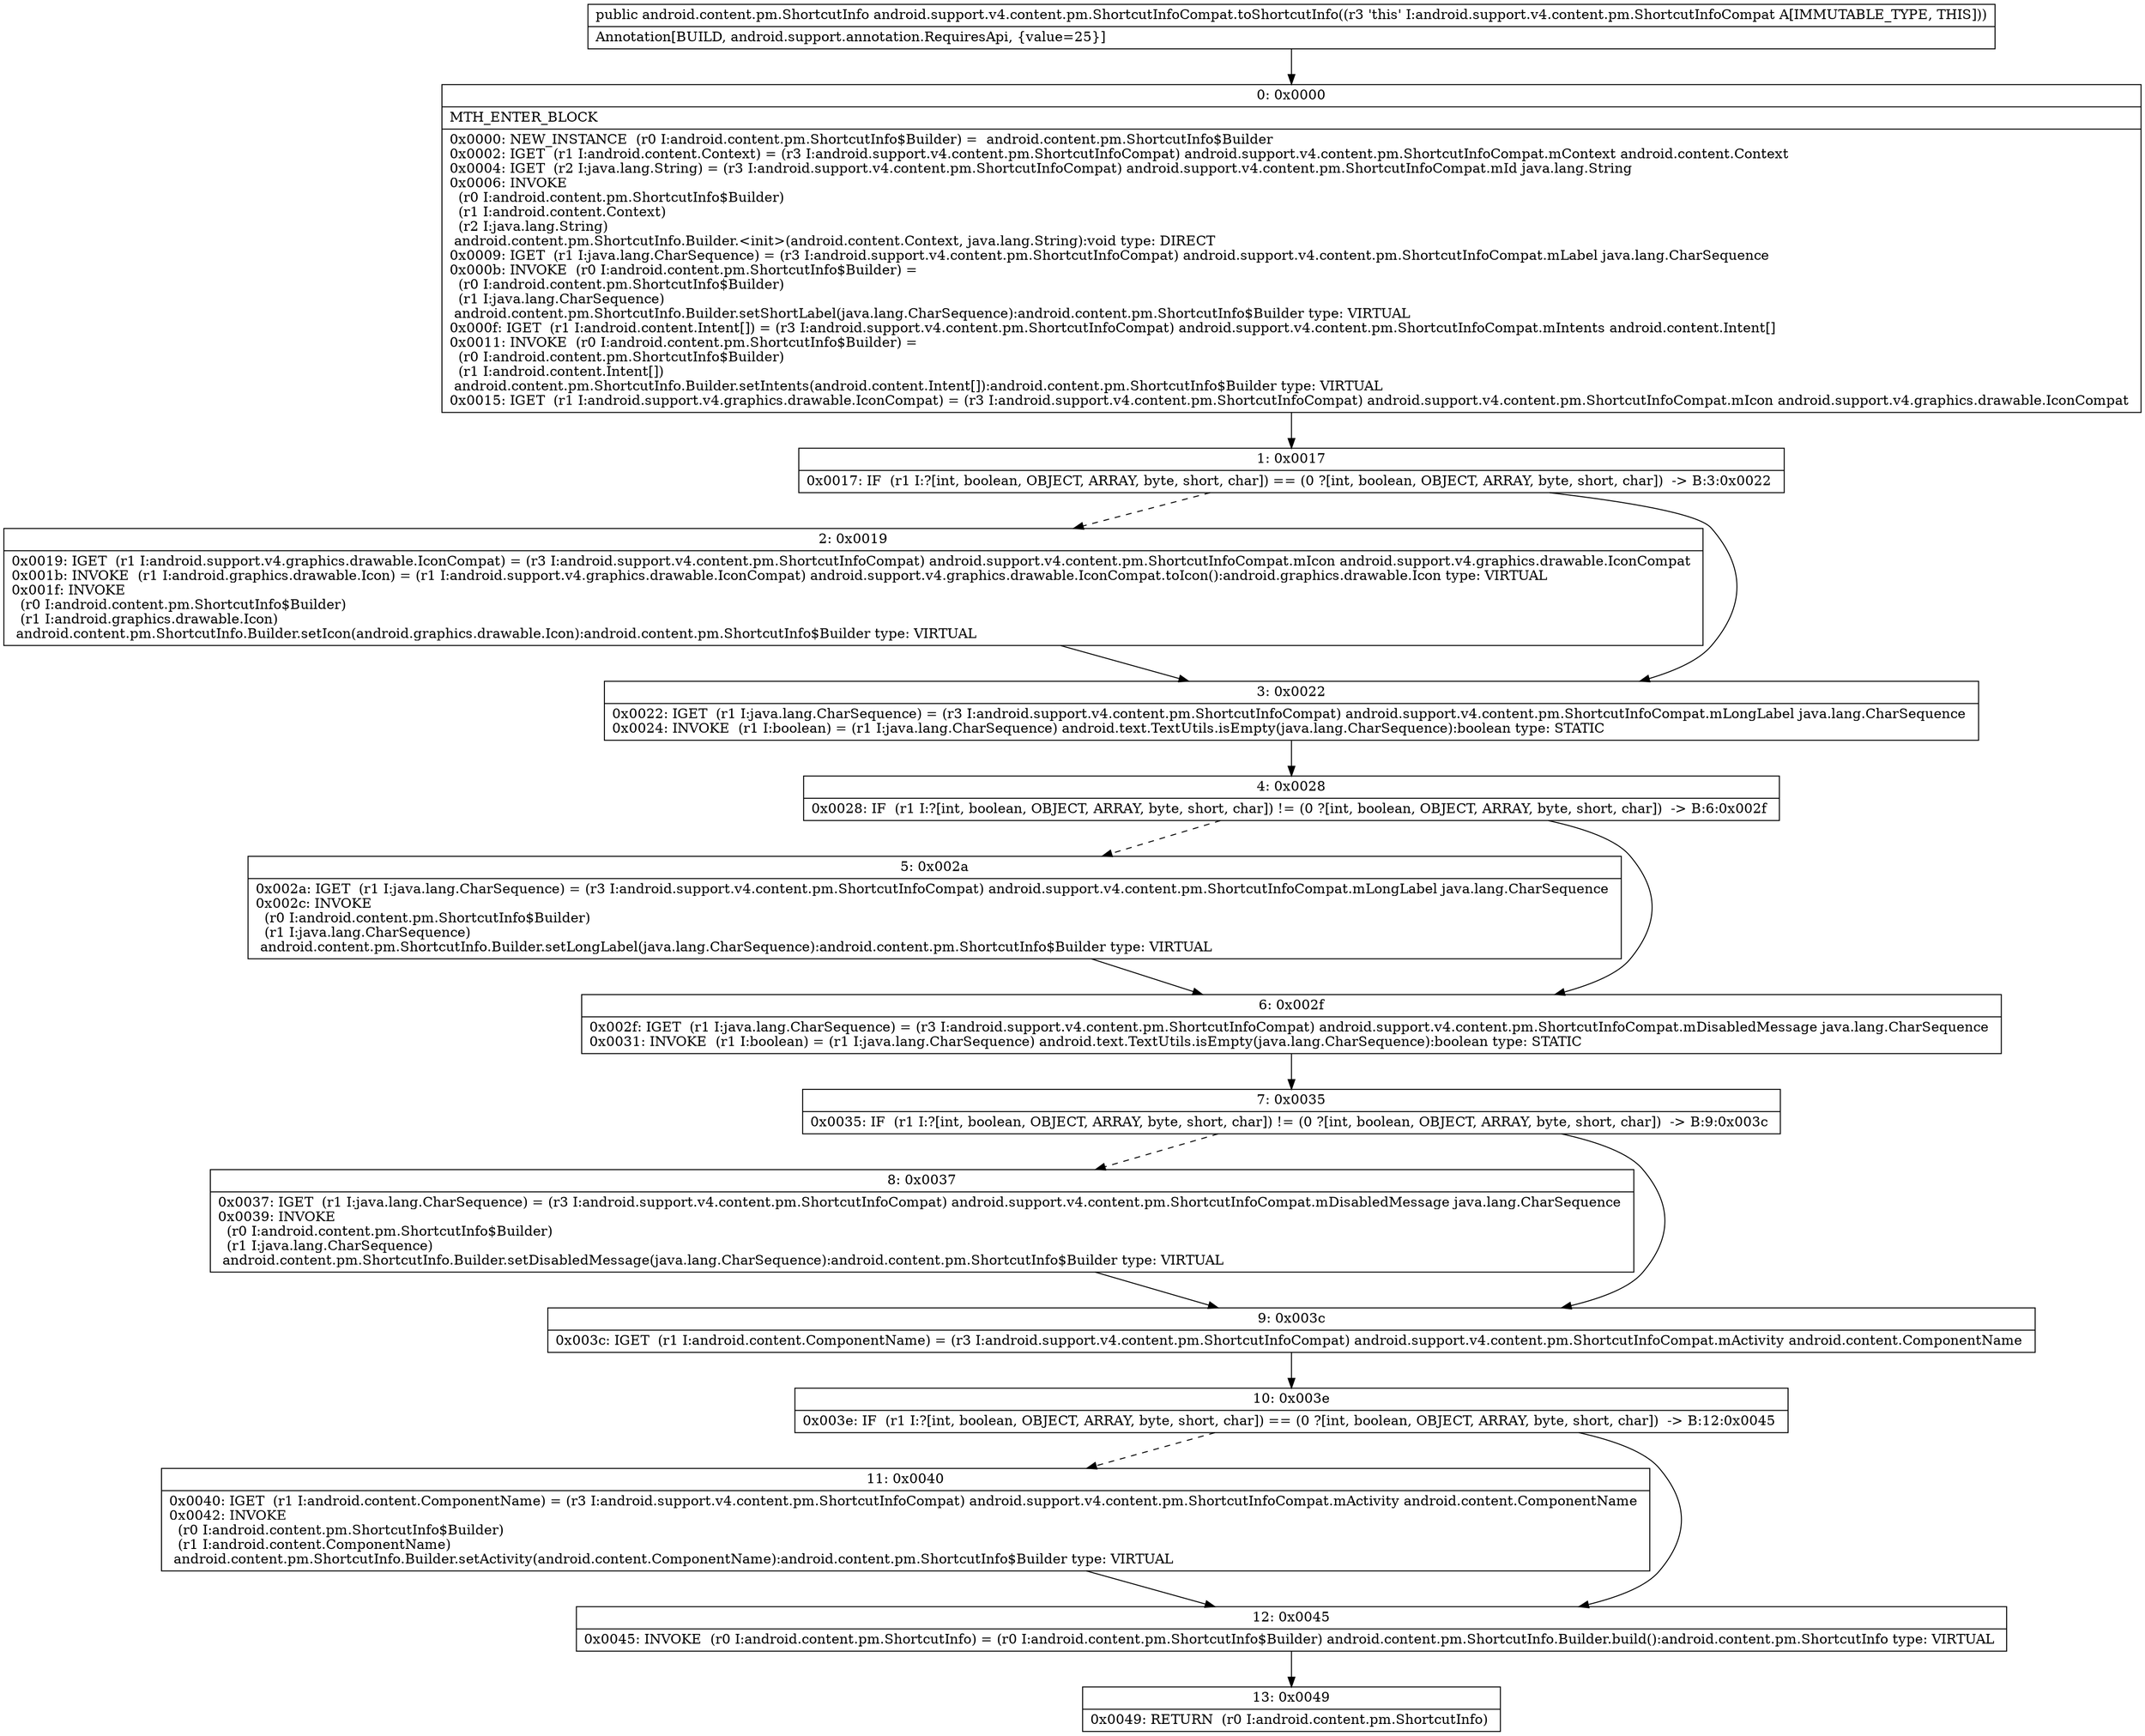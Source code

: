 digraph "CFG forandroid.support.v4.content.pm.ShortcutInfoCompat.toShortcutInfo()Landroid\/content\/pm\/ShortcutInfo;" {
Node_0 [shape=record,label="{0\:\ 0x0000|MTH_ENTER_BLOCK\l|0x0000: NEW_INSTANCE  (r0 I:android.content.pm.ShortcutInfo$Builder) =  android.content.pm.ShortcutInfo$Builder \l0x0002: IGET  (r1 I:android.content.Context) = (r3 I:android.support.v4.content.pm.ShortcutInfoCompat) android.support.v4.content.pm.ShortcutInfoCompat.mContext android.content.Context \l0x0004: IGET  (r2 I:java.lang.String) = (r3 I:android.support.v4.content.pm.ShortcutInfoCompat) android.support.v4.content.pm.ShortcutInfoCompat.mId java.lang.String \l0x0006: INVOKE  \l  (r0 I:android.content.pm.ShortcutInfo$Builder)\l  (r1 I:android.content.Context)\l  (r2 I:java.lang.String)\l android.content.pm.ShortcutInfo.Builder.\<init\>(android.content.Context, java.lang.String):void type: DIRECT \l0x0009: IGET  (r1 I:java.lang.CharSequence) = (r3 I:android.support.v4.content.pm.ShortcutInfoCompat) android.support.v4.content.pm.ShortcutInfoCompat.mLabel java.lang.CharSequence \l0x000b: INVOKE  (r0 I:android.content.pm.ShortcutInfo$Builder) = \l  (r0 I:android.content.pm.ShortcutInfo$Builder)\l  (r1 I:java.lang.CharSequence)\l android.content.pm.ShortcutInfo.Builder.setShortLabel(java.lang.CharSequence):android.content.pm.ShortcutInfo$Builder type: VIRTUAL \l0x000f: IGET  (r1 I:android.content.Intent[]) = (r3 I:android.support.v4.content.pm.ShortcutInfoCompat) android.support.v4.content.pm.ShortcutInfoCompat.mIntents android.content.Intent[] \l0x0011: INVOKE  (r0 I:android.content.pm.ShortcutInfo$Builder) = \l  (r0 I:android.content.pm.ShortcutInfo$Builder)\l  (r1 I:android.content.Intent[])\l android.content.pm.ShortcutInfo.Builder.setIntents(android.content.Intent[]):android.content.pm.ShortcutInfo$Builder type: VIRTUAL \l0x0015: IGET  (r1 I:android.support.v4.graphics.drawable.IconCompat) = (r3 I:android.support.v4.content.pm.ShortcutInfoCompat) android.support.v4.content.pm.ShortcutInfoCompat.mIcon android.support.v4.graphics.drawable.IconCompat \l}"];
Node_1 [shape=record,label="{1\:\ 0x0017|0x0017: IF  (r1 I:?[int, boolean, OBJECT, ARRAY, byte, short, char]) == (0 ?[int, boolean, OBJECT, ARRAY, byte, short, char])  \-\> B:3:0x0022 \l}"];
Node_2 [shape=record,label="{2\:\ 0x0019|0x0019: IGET  (r1 I:android.support.v4.graphics.drawable.IconCompat) = (r3 I:android.support.v4.content.pm.ShortcutInfoCompat) android.support.v4.content.pm.ShortcutInfoCompat.mIcon android.support.v4.graphics.drawable.IconCompat \l0x001b: INVOKE  (r1 I:android.graphics.drawable.Icon) = (r1 I:android.support.v4.graphics.drawable.IconCompat) android.support.v4.graphics.drawable.IconCompat.toIcon():android.graphics.drawable.Icon type: VIRTUAL \l0x001f: INVOKE  \l  (r0 I:android.content.pm.ShortcutInfo$Builder)\l  (r1 I:android.graphics.drawable.Icon)\l android.content.pm.ShortcutInfo.Builder.setIcon(android.graphics.drawable.Icon):android.content.pm.ShortcutInfo$Builder type: VIRTUAL \l}"];
Node_3 [shape=record,label="{3\:\ 0x0022|0x0022: IGET  (r1 I:java.lang.CharSequence) = (r3 I:android.support.v4.content.pm.ShortcutInfoCompat) android.support.v4.content.pm.ShortcutInfoCompat.mLongLabel java.lang.CharSequence \l0x0024: INVOKE  (r1 I:boolean) = (r1 I:java.lang.CharSequence) android.text.TextUtils.isEmpty(java.lang.CharSequence):boolean type: STATIC \l}"];
Node_4 [shape=record,label="{4\:\ 0x0028|0x0028: IF  (r1 I:?[int, boolean, OBJECT, ARRAY, byte, short, char]) != (0 ?[int, boolean, OBJECT, ARRAY, byte, short, char])  \-\> B:6:0x002f \l}"];
Node_5 [shape=record,label="{5\:\ 0x002a|0x002a: IGET  (r1 I:java.lang.CharSequence) = (r3 I:android.support.v4.content.pm.ShortcutInfoCompat) android.support.v4.content.pm.ShortcutInfoCompat.mLongLabel java.lang.CharSequence \l0x002c: INVOKE  \l  (r0 I:android.content.pm.ShortcutInfo$Builder)\l  (r1 I:java.lang.CharSequence)\l android.content.pm.ShortcutInfo.Builder.setLongLabel(java.lang.CharSequence):android.content.pm.ShortcutInfo$Builder type: VIRTUAL \l}"];
Node_6 [shape=record,label="{6\:\ 0x002f|0x002f: IGET  (r1 I:java.lang.CharSequence) = (r3 I:android.support.v4.content.pm.ShortcutInfoCompat) android.support.v4.content.pm.ShortcutInfoCompat.mDisabledMessage java.lang.CharSequence \l0x0031: INVOKE  (r1 I:boolean) = (r1 I:java.lang.CharSequence) android.text.TextUtils.isEmpty(java.lang.CharSequence):boolean type: STATIC \l}"];
Node_7 [shape=record,label="{7\:\ 0x0035|0x0035: IF  (r1 I:?[int, boolean, OBJECT, ARRAY, byte, short, char]) != (0 ?[int, boolean, OBJECT, ARRAY, byte, short, char])  \-\> B:9:0x003c \l}"];
Node_8 [shape=record,label="{8\:\ 0x0037|0x0037: IGET  (r1 I:java.lang.CharSequence) = (r3 I:android.support.v4.content.pm.ShortcutInfoCompat) android.support.v4.content.pm.ShortcutInfoCompat.mDisabledMessage java.lang.CharSequence \l0x0039: INVOKE  \l  (r0 I:android.content.pm.ShortcutInfo$Builder)\l  (r1 I:java.lang.CharSequence)\l android.content.pm.ShortcutInfo.Builder.setDisabledMessage(java.lang.CharSequence):android.content.pm.ShortcutInfo$Builder type: VIRTUAL \l}"];
Node_9 [shape=record,label="{9\:\ 0x003c|0x003c: IGET  (r1 I:android.content.ComponentName) = (r3 I:android.support.v4.content.pm.ShortcutInfoCompat) android.support.v4.content.pm.ShortcutInfoCompat.mActivity android.content.ComponentName \l}"];
Node_10 [shape=record,label="{10\:\ 0x003e|0x003e: IF  (r1 I:?[int, boolean, OBJECT, ARRAY, byte, short, char]) == (0 ?[int, boolean, OBJECT, ARRAY, byte, short, char])  \-\> B:12:0x0045 \l}"];
Node_11 [shape=record,label="{11\:\ 0x0040|0x0040: IGET  (r1 I:android.content.ComponentName) = (r3 I:android.support.v4.content.pm.ShortcutInfoCompat) android.support.v4.content.pm.ShortcutInfoCompat.mActivity android.content.ComponentName \l0x0042: INVOKE  \l  (r0 I:android.content.pm.ShortcutInfo$Builder)\l  (r1 I:android.content.ComponentName)\l android.content.pm.ShortcutInfo.Builder.setActivity(android.content.ComponentName):android.content.pm.ShortcutInfo$Builder type: VIRTUAL \l}"];
Node_12 [shape=record,label="{12\:\ 0x0045|0x0045: INVOKE  (r0 I:android.content.pm.ShortcutInfo) = (r0 I:android.content.pm.ShortcutInfo$Builder) android.content.pm.ShortcutInfo.Builder.build():android.content.pm.ShortcutInfo type: VIRTUAL \l}"];
Node_13 [shape=record,label="{13\:\ 0x0049|0x0049: RETURN  (r0 I:android.content.pm.ShortcutInfo) \l}"];
MethodNode[shape=record,label="{public android.content.pm.ShortcutInfo android.support.v4.content.pm.ShortcutInfoCompat.toShortcutInfo((r3 'this' I:android.support.v4.content.pm.ShortcutInfoCompat A[IMMUTABLE_TYPE, THIS]))  | Annotation[BUILD, android.support.annotation.RequiresApi, \{value=25\}]\l}"];
MethodNode -> Node_0;
Node_0 -> Node_1;
Node_1 -> Node_2[style=dashed];
Node_1 -> Node_3;
Node_2 -> Node_3;
Node_3 -> Node_4;
Node_4 -> Node_5[style=dashed];
Node_4 -> Node_6;
Node_5 -> Node_6;
Node_6 -> Node_7;
Node_7 -> Node_8[style=dashed];
Node_7 -> Node_9;
Node_8 -> Node_9;
Node_9 -> Node_10;
Node_10 -> Node_11[style=dashed];
Node_10 -> Node_12;
Node_11 -> Node_12;
Node_12 -> Node_13;
}


